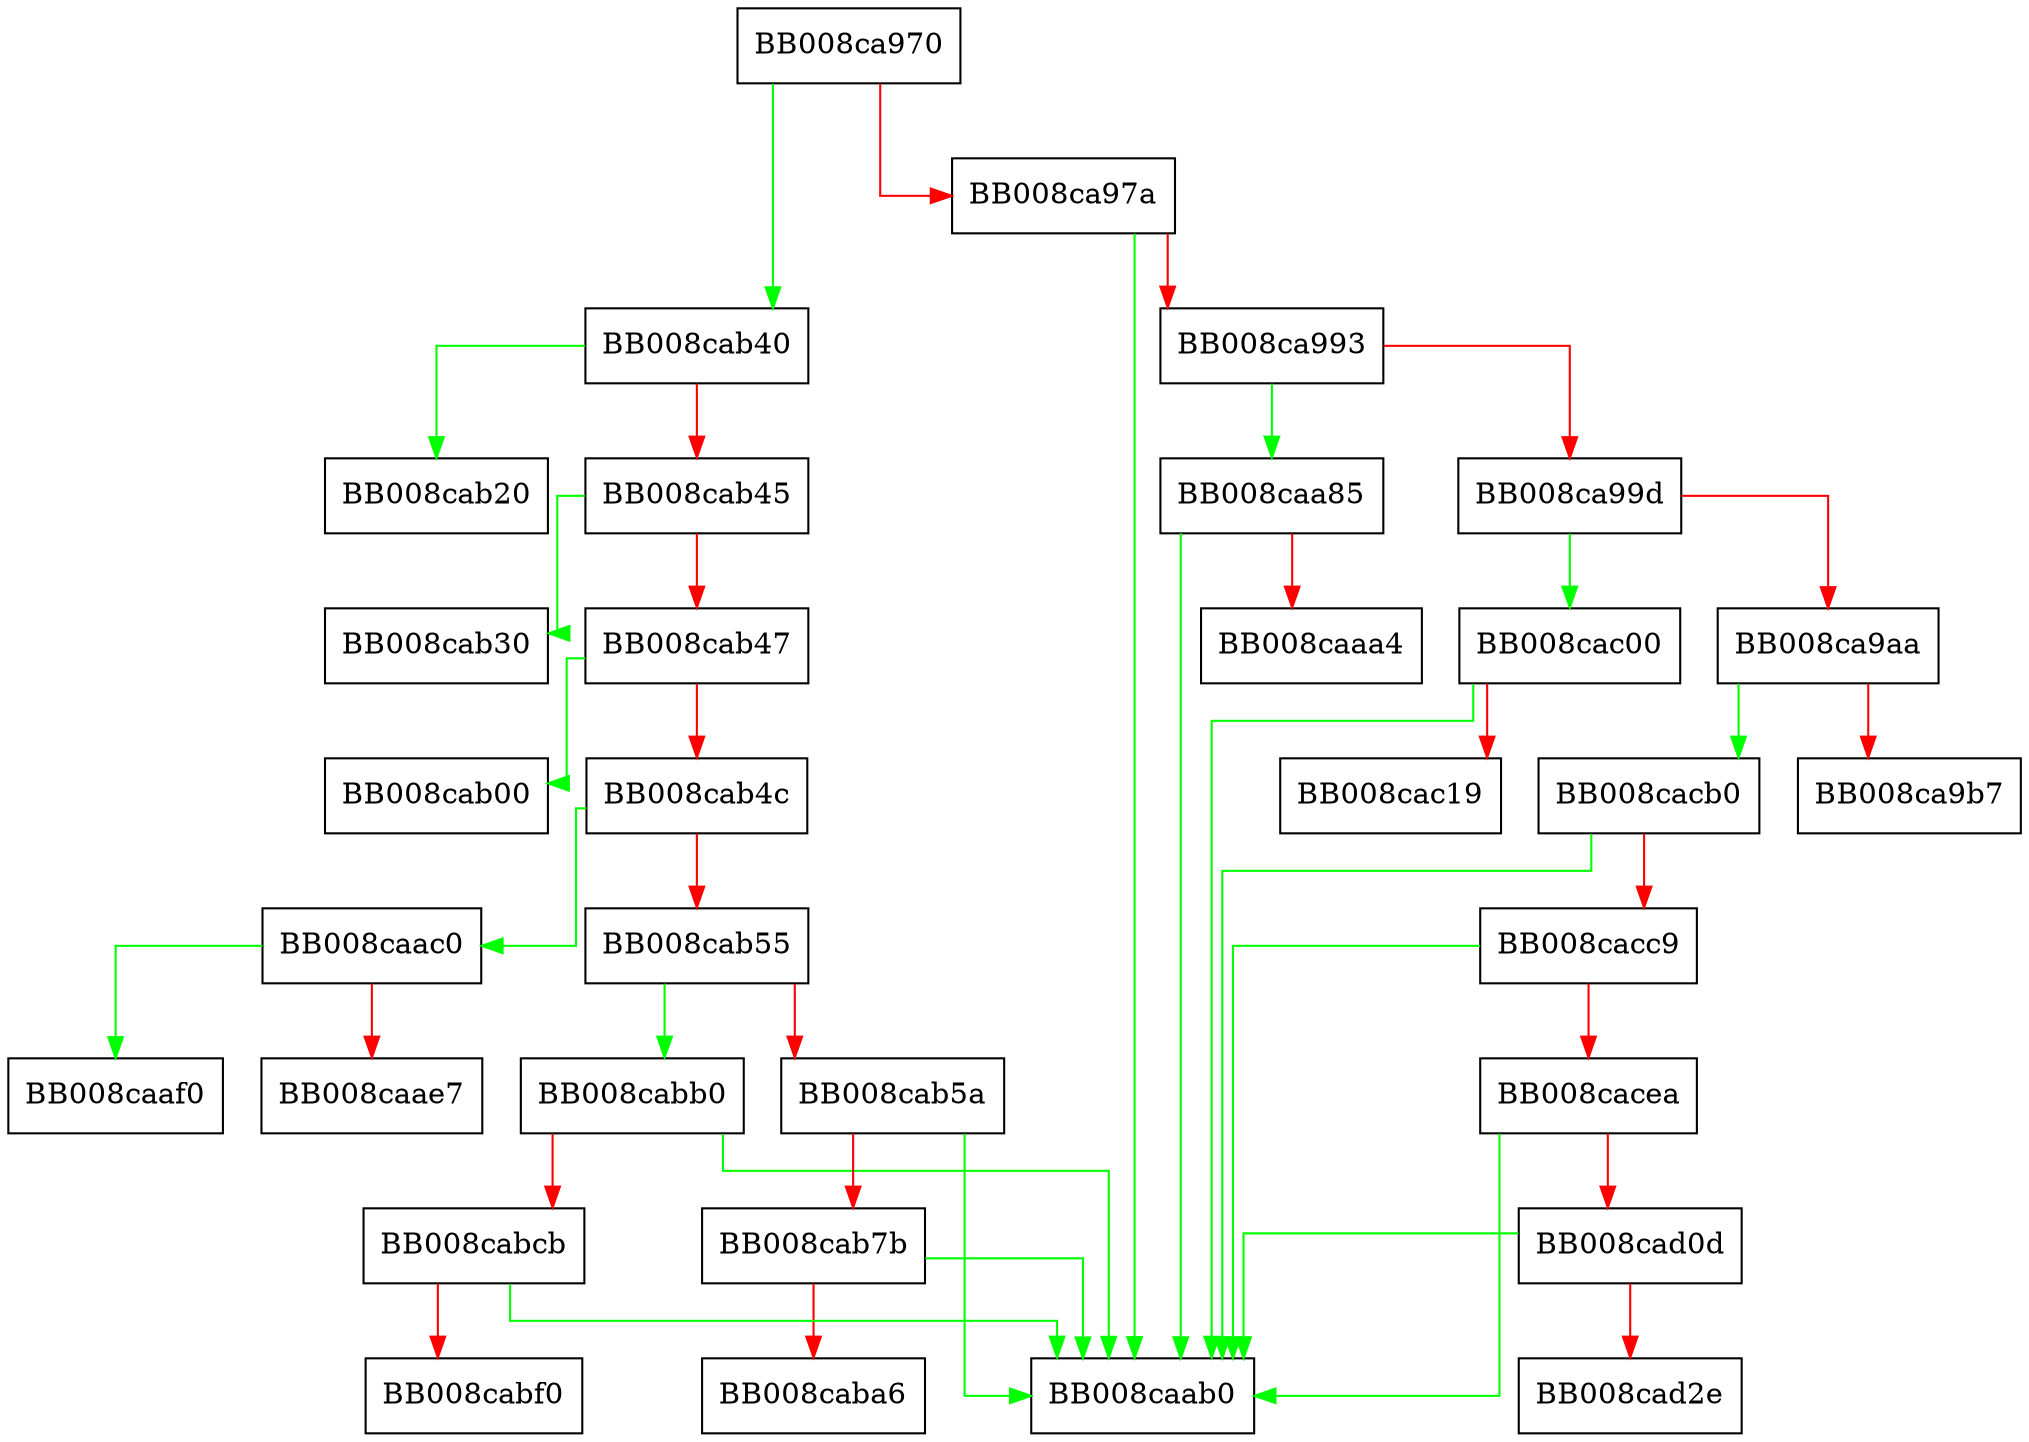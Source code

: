 digraph __memcmp_evex_movbe {
  node [shape="box"];
  graph [splines=ortho];
  BB008ca970 -> BB008cab40 [color="green"];
  BB008ca970 -> BB008ca97a [color="red"];
  BB008ca97a -> BB008caab0 [color="green"];
  BB008ca97a -> BB008ca993 [color="red"];
  BB008ca993 -> BB008caa85 [color="green"];
  BB008ca993 -> BB008ca99d [color="red"];
  BB008ca99d -> BB008cac00 [color="green"];
  BB008ca99d -> BB008ca9aa [color="red"];
  BB008ca9aa -> BB008cacb0 [color="green"];
  BB008ca9aa -> BB008ca9b7 [color="red"];
  BB008caa85 -> BB008caab0 [color="green"];
  BB008caa85 -> BB008caaa4 [color="red"];
  BB008caac0 -> BB008caaf0 [color="green"];
  BB008caac0 -> BB008caae7 [color="red"];
  BB008cab40 -> BB008cab20 [color="green"];
  BB008cab40 -> BB008cab45 [color="red"];
  BB008cab45 -> BB008cab30 [color="green"];
  BB008cab45 -> BB008cab47 [color="red"];
  BB008cab47 -> BB008cab00 [color="green"];
  BB008cab47 -> BB008cab4c [color="red"];
  BB008cab4c -> BB008caac0 [color="green"];
  BB008cab4c -> BB008cab55 [color="red"];
  BB008cab55 -> BB008cabb0 [color="green"];
  BB008cab55 -> BB008cab5a [color="red"];
  BB008cab5a -> BB008caab0 [color="green"];
  BB008cab5a -> BB008cab7b [color="red"];
  BB008cab7b -> BB008caab0 [color="green"];
  BB008cab7b -> BB008caba6 [color="red"];
  BB008cabb0 -> BB008caab0 [color="green"];
  BB008cabb0 -> BB008cabcb [color="red"];
  BB008cabcb -> BB008caab0 [color="green"];
  BB008cabcb -> BB008cabf0 [color="red"];
  BB008cac00 -> BB008caab0 [color="green"];
  BB008cac00 -> BB008cac19 [color="red"];
  BB008cacb0 -> BB008caab0 [color="green"];
  BB008cacb0 -> BB008cacc9 [color="red"];
  BB008cacc9 -> BB008caab0 [color="green"];
  BB008cacc9 -> BB008cacea [color="red"];
  BB008cacea -> BB008caab0 [color="green"];
  BB008cacea -> BB008cad0d [color="red"];
  BB008cad0d -> BB008caab0 [color="green"];
  BB008cad0d -> BB008cad2e [color="red"];
}
